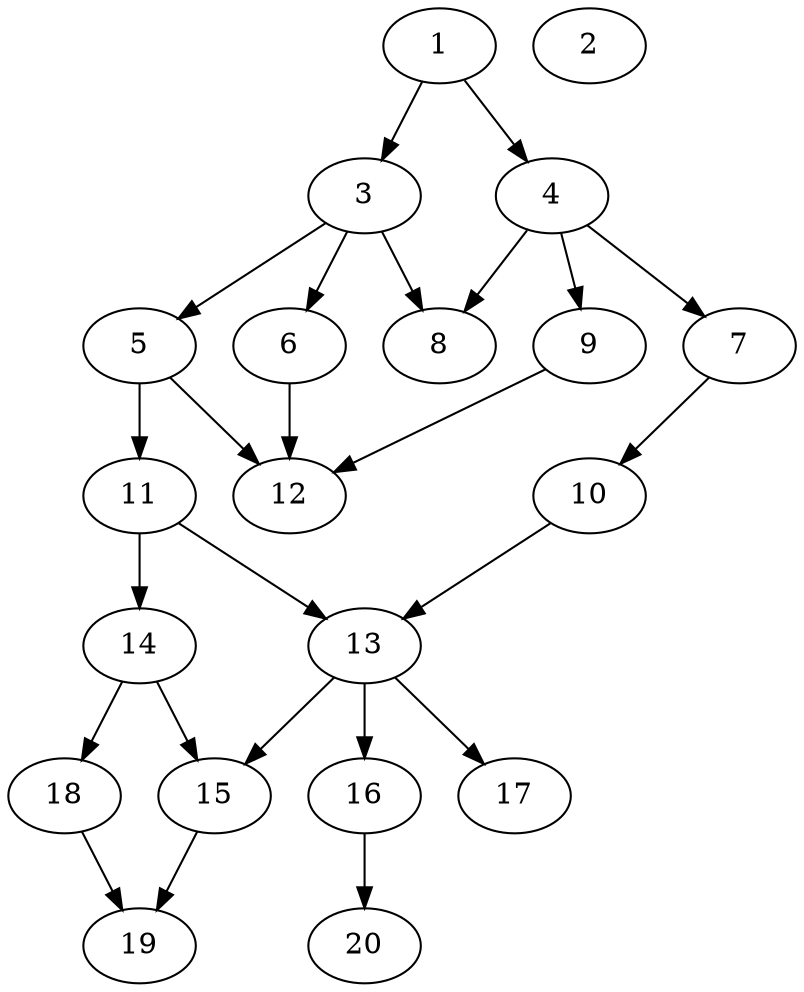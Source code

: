 // DAG automatically generated by daggen at Thu Oct  3 13:58:43 2019
// ./daggen --dot -n 20 --ccr 0.4 --fat 0.5 --regular 0.5 --density 0.6 --mindata 5242880 --maxdata 52428800 
digraph G {
  1 [size="108533760", alpha="0.02", expect_size="43413504"] 
  1 -> 3 [size ="43413504"]
  1 -> 4 [size ="43413504"]
  2 [size="47938560", alpha="0.02", expect_size="19175424"] 
  3 [size="90616320", alpha="0.07", expect_size="36246528"] 
  3 -> 5 [size ="36246528"]
  3 -> 6 [size ="36246528"]
  3 -> 8 [size ="36246528"]
  4 [size="20584960", alpha="0.17", expect_size="8233984"] 
  4 -> 7 [size ="8233984"]
  4 -> 8 [size ="8233984"]
  4 -> 9 [size ="8233984"]
  5 [size="93555200", alpha="0.12", expect_size="37422080"] 
  5 -> 11 [size ="37422080"]
  5 -> 12 [size ="37422080"]
  6 [size="29601280", alpha="0.19", expect_size="11840512"] 
  6 -> 12 [size ="11840512"]
  7 [size="108741120", alpha="0.15", expect_size="43496448"] 
  7 -> 10 [size ="43496448"]
  8 [size="109035520", alpha="0.11", expect_size="43614208"] 
  9 [size="14533120", alpha="0.08", expect_size="5813248"] 
  9 -> 12 [size ="5813248"]
  10 [size="52538880", alpha="0.02", expect_size="21015552"] 
  10 -> 13 [size ="21015552"]
  11 [size="102768640", alpha="0.16", expect_size="41107456"] 
  11 -> 13 [size ="41107456"]
  11 -> 14 [size ="41107456"]
  12 [size="111820800", alpha="0.13", expect_size="44728320"] 
  13 [size="121239040", alpha="0.17", expect_size="48495616"] 
  13 -> 15 [size ="48495616"]
  13 -> 16 [size ="48495616"]
  13 -> 17 [size ="48495616"]
  14 [size="45099520", alpha="0.14", expect_size="18039808"] 
  14 -> 15 [size ="18039808"]
  14 -> 18 [size ="18039808"]
  15 [size="27404800", alpha="0.17", expect_size="10961920"] 
  15 -> 19 [size ="10961920"]
  16 [size="99089920", alpha="0.02", expect_size="39635968"] 
  16 -> 20 [size ="39635968"]
  17 [size="92715520", alpha="0.12", expect_size="37086208"] 
  18 [size="62499840", alpha="0.09", expect_size="24999936"] 
  18 -> 19 [size ="24999936"]
  19 [size="124887040", alpha="0.08", expect_size="49954816"] 
  20 [size="53232640", alpha="0.09", expect_size="21293056"] 
}
